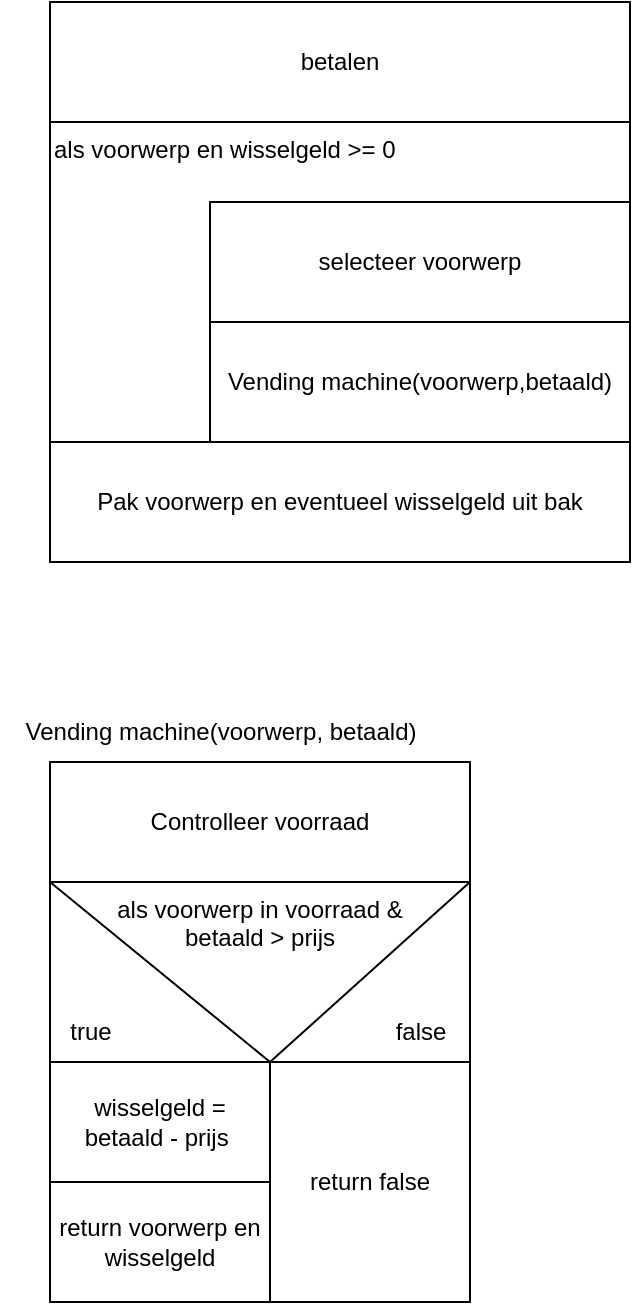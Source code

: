 <mxfile>
    <diagram id="pHYB0hM_5UGr_n_MvEqr" name="Page-1">
        <mxGraphModel dx="779" dy="543" grid="1" gridSize="10" guides="1" tooltips="1" connect="1" arrows="1" fold="1" page="1" pageScale="1" pageWidth="850" pageHeight="1100" math="0" shadow="0">
            <root>
                <mxCell id="0"/>
                <mxCell id="1" parent="0"/>
                <mxCell id="19" value="als voorwerp in voorraad" style="whiteSpace=wrap;html=1;verticalAlign=top;" vertex="1" parent="1">
                    <mxGeometry x="230" y="540" width="210" height="60" as="geometry"/>
                </mxCell>
                <mxCell id="10" value="als voorwerp en wisselgeld &amp;gt;= 0" style="whiteSpace=wrap;html=1;align=left;verticalAlign=top;" vertex="1" parent="1">
                    <mxGeometry x="230" y="160" width="290" height="160" as="geometry"/>
                </mxCell>
                <mxCell id="2" value="return voorwerp en wisselgeld" style="whiteSpace=wrap;html=1;" vertex="1" parent="1">
                    <mxGeometry x="230" y="690" width="110" height="60" as="geometry"/>
                </mxCell>
                <mxCell id="3" value="betalen" style="whiteSpace=wrap;html=1;" vertex="1" parent="1">
                    <mxGeometry x="230" y="100" width="290" height="60" as="geometry"/>
                </mxCell>
                <mxCell id="4" value="Vending machine(voorwerp, betaald)" style="text;html=1;align=center;verticalAlign=middle;resizable=0;points=[];autosize=1;strokeColor=none;fillColor=none;" vertex="1" parent="1">
                    <mxGeometry x="205" y="450" width="220" height="30" as="geometry"/>
                </mxCell>
                <mxCell id="6" value="selecteer voorwerp" style="whiteSpace=wrap;html=1;" vertex="1" parent="1">
                    <mxGeometry x="310" y="200" width="210" height="60" as="geometry"/>
                </mxCell>
                <mxCell id="7" value="Vending machine(voorwerp,betaald)" style="whiteSpace=wrap;html=1;" vertex="1" parent="1">
                    <mxGeometry x="310" y="260" width="210" height="60" as="geometry"/>
                </mxCell>
                <mxCell id="8" value="Pak voorwerp en eventueel wisselgeld uit bak" style="whiteSpace=wrap;html=1;" vertex="1" parent="1">
                    <mxGeometry x="230" y="320" width="290" height="60" as="geometry"/>
                </mxCell>
                <mxCell id="9" value="Controlleer voorraad" style="whiteSpace=wrap;html=1;verticalAlign=middle;" vertex="1" parent="1">
                    <mxGeometry x="230" y="480" width="210" height="60" as="geometry"/>
                </mxCell>
                <mxCell id="11" value="als voorwerp in voorraad &amp;amp;&lt;br&gt;betaald &amp;gt; prijs" style="whiteSpace=wrap;html=1;verticalAlign=top;" vertex="1" parent="1">
                    <mxGeometry x="230" y="540" width="210" height="90" as="geometry"/>
                </mxCell>
                <mxCell id="12" value="return false" style="whiteSpace=wrap;html=1;" vertex="1" parent="1">
                    <mxGeometry x="340" y="630" width="100" height="120" as="geometry"/>
                </mxCell>
                <mxCell id="13" value="" style="edgeStyle=none;orthogonalLoop=1;jettySize=auto;html=1;endArrow=none;endFill=0;entryX=1;entryY=0;entryDx=0;entryDy=0;exitX=1;exitY=1;exitDx=0;exitDy=0;" edge="1" parent="1" source="9" target="28">
                    <mxGeometry width="100" relative="1" as="geometry">
                        <mxPoint x="530" y="440" as="sourcePoint"/>
                        <mxPoint x="630" y="440" as="targetPoint"/>
                        <Array as="points"/>
                    </mxGeometry>
                </mxCell>
                <mxCell id="14" value="" style="edgeStyle=none;orthogonalLoop=1;jettySize=auto;html=1;endArrow=none;endFill=0;entryX=0;entryY=0;entryDx=0;entryDy=0;exitX=1;exitY=0;exitDx=0;exitDy=0;" edge="1" parent="1" source="28" target="11">
                    <mxGeometry width="100" relative="1" as="geometry">
                        <mxPoint x="340" y="600" as="sourcePoint"/>
                        <mxPoint x="80" y="550" as="targetPoint"/>
                        <Array as="points"/>
                    </mxGeometry>
                </mxCell>
                <mxCell id="16" value="true" style="text;html=1;align=center;verticalAlign=middle;resizable=0;points=[];autosize=1;strokeColor=none;fillColor=none;" vertex="1" parent="1">
                    <mxGeometry x="230" y="600" width="40" height="30" as="geometry"/>
                </mxCell>
                <mxCell id="17" value="false" style="text;html=1;align=center;verticalAlign=middle;resizable=0;points=[];autosize=1;strokeColor=none;fillColor=none;" vertex="1" parent="1">
                    <mxGeometry x="390" y="600" width="50" height="30" as="geometry"/>
                </mxCell>
                <mxCell id="18" value="Controlleer voorraad" style="whiteSpace=wrap;html=1;verticalAlign=middle;" vertex="1" parent="1">
                    <mxGeometry x="230" y="480" width="210" height="60" as="geometry"/>
                </mxCell>
                <mxCell id="28" value="wisselgeld = betaald - prijs&amp;nbsp;" style="whiteSpace=wrap;html=1;" vertex="1" parent="1">
                    <mxGeometry x="230" y="630" width="110" height="60" as="geometry"/>
                </mxCell>
            </root>
        </mxGraphModel>
    </diagram>
</mxfile>